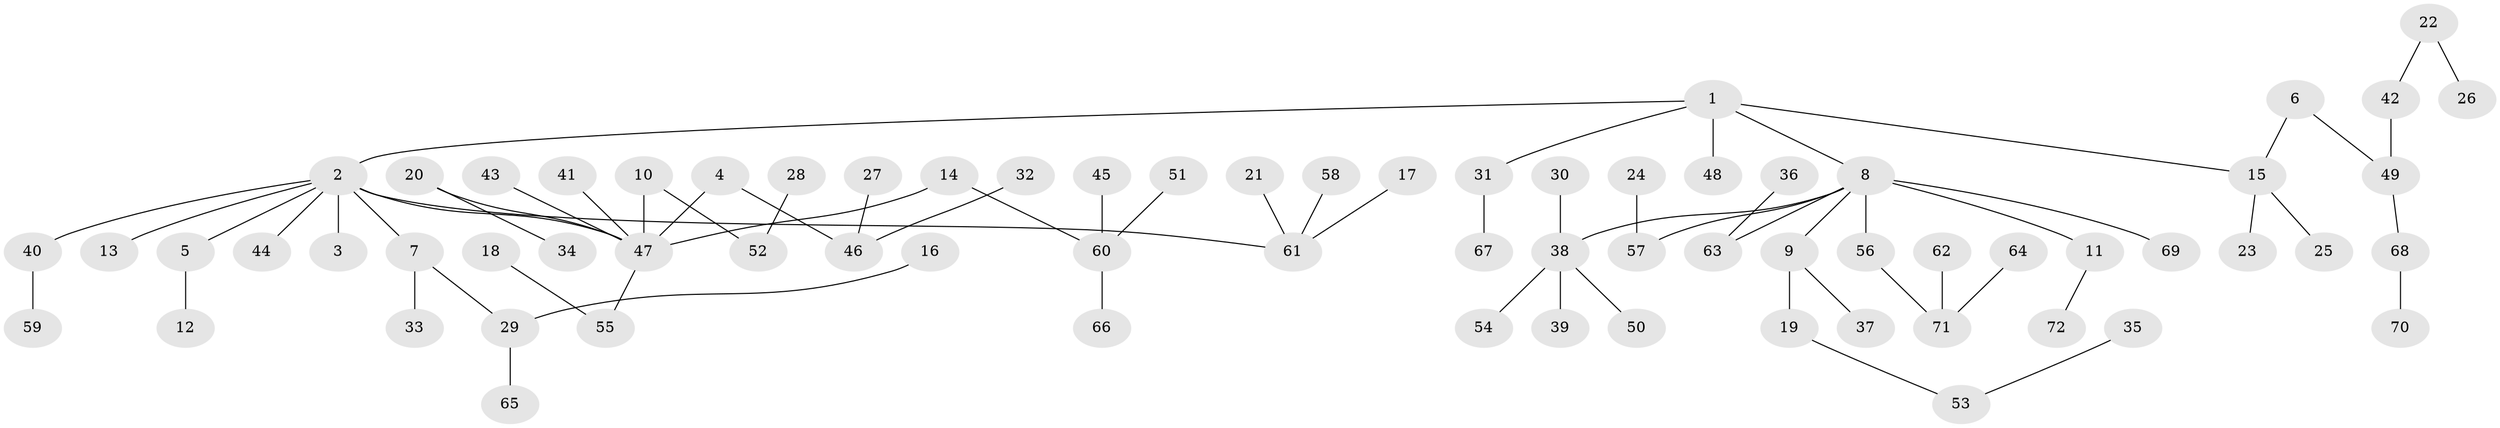 // original degree distribution, {5: 0.034722222222222224, 6: 0.027777777777777776, 3: 0.13194444444444445, 1: 0.4722222222222222, 2: 0.2777777777777778, 4: 0.05555555555555555}
// Generated by graph-tools (version 1.1) at 2025/50/03/09/25 03:50:19]
// undirected, 72 vertices, 71 edges
graph export_dot {
graph [start="1"]
  node [color=gray90,style=filled];
  1;
  2;
  3;
  4;
  5;
  6;
  7;
  8;
  9;
  10;
  11;
  12;
  13;
  14;
  15;
  16;
  17;
  18;
  19;
  20;
  21;
  22;
  23;
  24;
  25;
  26;
  27;
  28;
  29;
  30;
  31;
  32;
  33;
  34;
  35;
  36;
  37;
  38;
  39;
  40;
  41;
  42;
  43;
  44;
  45;
  46;
  47;
  48;
  49;
  50;
  51;
  52;
  53;
  54;
  55;
  56;
  57;
  58;
  59;
  60;
  61;
  62;
  63;
  64;
  65;
  66;
  67;
  68;
  69;
  70;
  71;
  72;
  1 -- 2 [weight=1.0];
  1 -- 8 [weight=1.0];
  1 -- 15 [weight=1.0];
  1 -- 31 [weight=1.0];
  1 -- 48 [weight=1.0];
  2 -- 3 [weight=1.0];
  2 -- 5 [weight=1.0];
  2 -- 7 [weight=1.0];
  2 -- 13 [weight=1.0];
  2 -- 40 [weight=1.0];
  2 -- 44 [weight=1.0];
  2 -- 47 [weight=1.0];
  2 -- 61 [weight=1.0];
  4 -- 46 [weight=1.0];
  4 -- 47 [weight=1.0];
  5 -- 12 [weight=1.0];
  6 -- 15 [weight=1.0];
  6 -- 49 [weight=1.0];
  7 -- 29 [weight=1.0];
  7 -- 33 [weight=1.0];
  8 -- 9 [weight=1.0];
  8 -- 11 [weight=1.0];
  8 -- 38 [weight=1.0];
  8 -- 56 [weight=1.0];
  8 -- 57 [weight=1.0];
  8 -- 63 [weight=1.0];
  8 -- 69 [weight=1.0];
  9 -- 19 [weight=1.0];
  9 -- 37 [weight=1.0];
  10 -- 47 [weight=1.0];
  10 -- 52 [weight=1.0];
  11 -- 72 [weight=1.0];
  14 -- 47 [weight=1.0];
  14 -- 60 [weight=1.0];
  15 -- 23 [weight=1.0];
  15 -- 25 [weight=1.0];
  16 -- 29 [weight=1.0];
  17 -- 61 [weight=1.0];
  18 -- 55 [weight=1.0];
  19 -- 53 [weight=1.0];
  20 -- 34 [weight=1.0];
  20 -- 47 [weight=1.0];
  21 -- 61 [weight=1.0];
  22 -- 26 [weight=1.0];
  22 -- 42 [weight=1.0];
  24 -- 57 [weight=1.0];
  27 -- 46 [weight=1.0];
  28 -- 52 [weight=1.0];
  29 -- 65 [weight=1.0];
  30 -- 38 [weight=1.0];
  31 -- 67 [weight=1.0];
  32 -- 46 [weight=1.0];
  35 -- 53 [weight=1.0];
  36 -- 63 [weight=1.0];
  38 -- 39 [weight=1.0];
  38 -- 50 [weight=1.0];
  38 -- 54 [weight=1.0];
  40 -- 59 [weight=1.0];
  41 -- 47 [weight=1.0];
  42 -- 49 [weight=1.0];
  43 -- 47 [weight=1.0];
  45 -- 60 [weight=1.0];
  47 -- 55 [weight=1.0];
  49 -- 68 [weight=1.0];
  51 -- 60 [weight=1.0];
  56 -- 71 [weight=1.0];
  58 -- 61 [weight=1.0];
  60 -- 66 [weight=1.0];
  62 -- 71 [weight=1.0];
  64 -- 71 [weight=1.0];
  68 -- 70 [weight=1.0];
}
